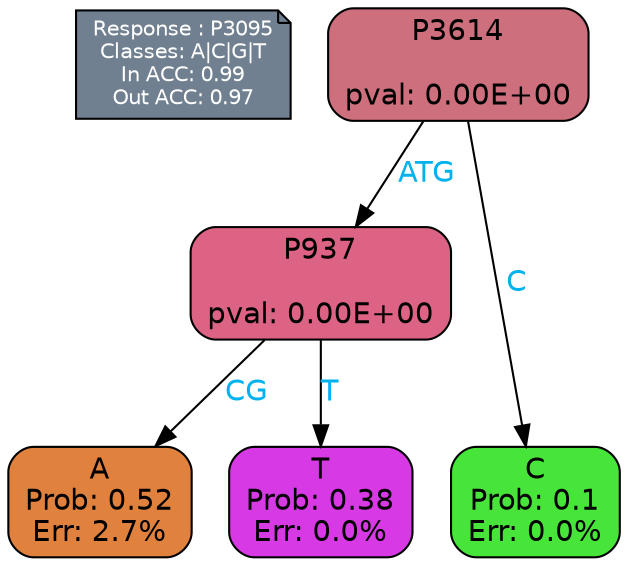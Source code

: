 digraph Tree {
node [shape=box, style="filled, rounded", color="black", fontname=helvetica] ;
graph [ranksep=equally, splines=polylines, bgcolor=transparent, dpi=600] ;
edge [fontname=helvetica] ;
LEGEND [label="Response : P3095
Classes: A|C|G|T
In ACC: 0.99
Out ACC: 0.97
",shape=note,align=left,style=filled,fillcolor="slategray",fontcolor="white",fontsize=10];1 [label="P3614

pval: 0.00E+00", fillcolor="#cd6f7c"] ;
2 [label="P937

pval: 0.00E+00", fillcolor="#dc6384"] ;
3 [label="A
Prob: 0.52
Err: 2.7%", fillcolor="#e0813d"] ;
4 [label="T
Prob: 0.38
Err: 0.0%", fillcolor="#d739e5"] ;
5 [label="C
Prob: 0.1
Err: 0.0%", fillcolor="#47e539"] ;
1 -> 2 [label="ATG",fontcolor=deepskyblue2] ;
1 -> 5 [label="C",fontcolor=deepskyblue2] ;
2 -> 3 [label="CG",fontcolor=deepskyblue2] ;
2 -> 4 [label="T",fontcolor=deepskyblue2] ;
{rank = same; 3;4;5;}{rank = same; LEGEND;1;}}